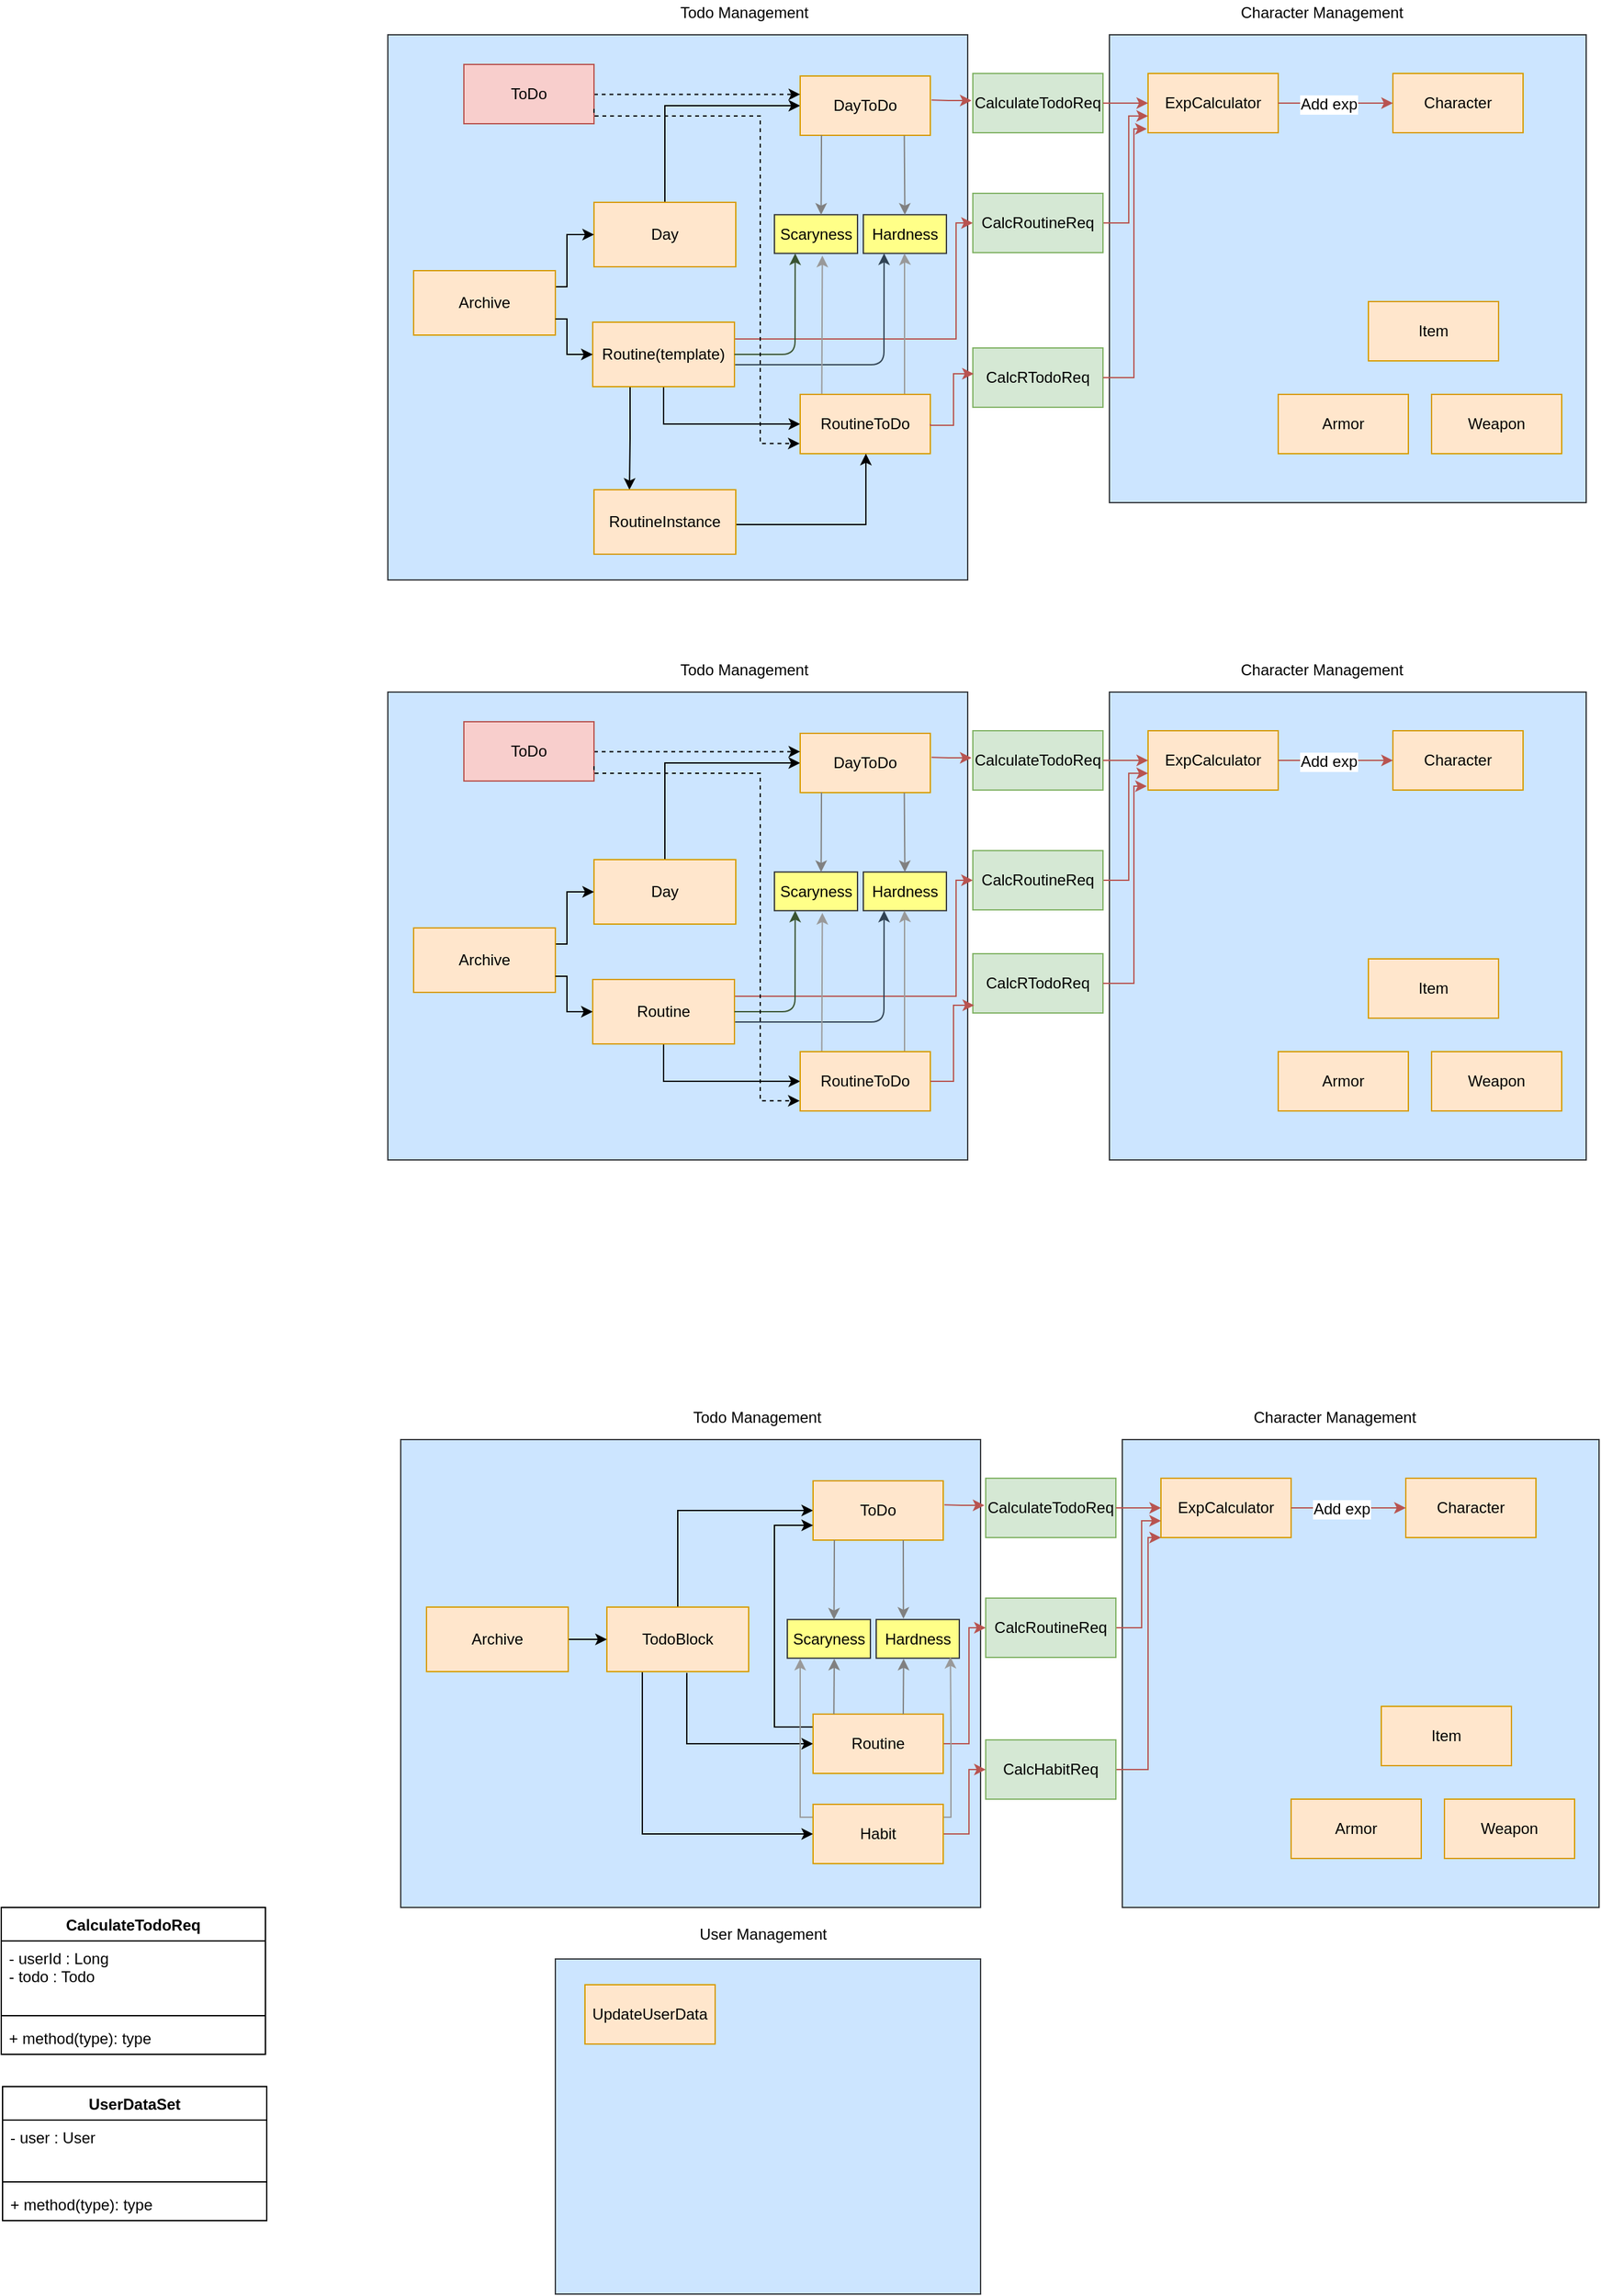 <mxfile version="14.6.3" type="github">
  <diagram id="Rc_XmiZ5ZgW4b_LVRCiT" name="Page-1">
    <mxGraphModel dx="2035" dy="1759" grid="1" gridSize="10" guides="1" tooltips="1" connect="1" arrows="1" fold="1" page="1" pageScale="1" pageWidth="850" pageHeight="1100" math="0" shadow="0">
      <root>
        <mxCell id="0" />
        <mxCell id="1" parent="0" />
        <mxCell id="7lfXtU-1fm0I3fZK3Gpo-2" value="" style="rounded=0;whiteSpace=wrap;html=1;fillColor=#cce5ff;strokeColor=#36393d;" parent="1" vertex="1">
          <mxGeometry x="-90" y="37" width="450" height="363" as="geometry" />
        </mxCell>
        <mxCell id="7lfXtU-1fm0I3fZK3Gpo-3" value="" style="rounded=0;whiteSpace=wrap;html=1;fillColor=#cce5ff;strokeColor=#36393d;" parent="1" vertex="1">
          <mxGeometry x="470" y="37" width="370" height="363" as="geometry" />
        </mxCell>
        <mxCell id="7lfXtU-1fm0I3fZK3Gpo-4" value="" style="rounded=0;whiteSpace=wrap;html=1;fillColor=#cce5ff;strokeColor=#36393d;" parent="1" vertex="1">
          <mxGeometry x="30" y="440" width="330" height="260" as="geometry" />
        </mxCell>
        <mxCell id="7lfXtU-1fm0I3fZK3Gpo-5" value="Todo Management" style="text;html=1;resizable=0;points=[];autosize=1;align=left;verticalAlign=top;spacingTop=-4;" parent="1" vertex="1">
          <mxGeometry x="134.5" y="10" width="110" height="20" as="geometry" />
        </mxCell>
        <mxCell id="7lfXtU-1fm0I3fZK3Gpo-6" value="Character Management" style="text;html=1;resizable=0;points=[];autosize=1;align=left;verticalAlign=top;spacingTop=-4;" parent="1" vertex="1">
          <mxGeometry x="570" y="10" width="140" height="20" as="geometry" />
        </mxCell>
        <mxCell id="7lfXtU-1fm0I3fZK3Gpo-7" value="User Management" style="text;html=1;resizable=0;points=[];autosize=1;align=left;verticalAlign=top;spacingTop=-4;" parent="1" vertex="1">
          <mxGeometry x="140" y="411" width="110" height="20" as="geometry" />
        </mxCell>
        <mxCell id="7lfXtU-1fm0I3fZK3Gpo-11" value="" style="edgeStyle=orthogonalEdgeStyle;rounded=0;orthogonalLoop=1;jettySize=auto;html=1;exitX=0.5;exitY=0;exitDx=0;exitDy=0;" parent="1" source="7lfXtU-1fm0I3fZK3Gpo-8" target="7lfXtU-1fm0I3fZK3Gpo-9" edge="1">
          <mxGeometry relative="1" as="geometry">
            <Array as="points">
              <mxPoint x="125" y="92" />
            </Array>
          </mxGeometry>
        </mxCell>
        <mxCell id="N4uPBZ7gTY6PUJj46KY--16" style="edgeStyle=orthogonalEdgeStyle;rounded=0;orthogonalLoop=1;jettySize=auto;html=1;entryX=0;entryY=0.5;entryDx=0;entryDy=0;exitX=0.564;exitY=1.02;exitDx=0;exitDy=0;exitPerimeter=0;" parent="1" source="7lfXtU-1fm0I3fZK3Gpo-8" target="N4uPBZ7gTY6PUJj46KY--1" edge="1">
          <mxGeometry relative="1" as="geometry" />
        </mxCell>
        <mxCell id="2_dTiZW4ohHssCj06mgb-2" style="edgeStyle=orthogonalEdgeStyle;rounded=0;orthogonalLoop=1;jettySize=auto;html=1;entryX=0;entryY=0.5;entryDx=0;entryDy=0;exitX=0.25;exitY=1;exitDx=0;exitDy=0;" parent="1" source="7lfXtU-1fm0I3fZK3Gpo-8" target="2_dTiZW4ohHssCj06mgb-1" edge="1">
          <mxGeometry relative="1" as="geometry" />
        </mxCell>
        <mxCell id="7lfXtU-1fm0I3fZK3Gpo-8" value="TodoBlock" style="rounded=0;whiteSpace=wrap;html=1;fillColor=#ffe6cc;strokeColor=#d79b00;" parent="1" vertex="1">
          <mxGeometry x="70" y="167" width="110" height="50" as="geometry" />
        </mxCell>
        <mxCell id="7lfXtU-1fm0I3fZK3Gpo-9" value="ToDo" style="rounded=0;whiteSpace=wrap;html=1;fillColor=#ffe6cc;strokeColor=#d79b00;" parent="1" vertex="1">
          <mxGeometry x="230" y="69" width="101" height="46" as="geometry" />
        </mxCell>
        <mxCell id="7lfXtU-1fm0I3fZK3Gpo-12" style="edgeStyle=orthogonalEdgeStyle;rounded=0;orthogonalLoop=1;jettySize=auto;html=1;entryX=0;entryY=0.5;entryDx=0;entryDy=0;exitX=1;exitY=0.5;exitDx=0;exitDy=0;" parent="1" source="7lfXtU-1fm0I3fZK3Gpo-10" target="7lfXtU-1fm0I3fZK3Gpo-8" edge="1">
          <mxGeometry relative="1" as="geometry">
            <Array as="points">
              <mxPoint x="70" y="192" />
              <mxPoint x="70" y="192" />
            </Array>
          </mxGeometry>
        </mxCell>
        <mxCell id="7lfXtU-1fm0I3fZK3Gpo-10" value="Archive" style="rounded=0;whiteSpace=wrap;html=1;fillColor=#ffe6cc;strokeColor=#d79b00;" parent="1" vertex="1">
          <mxGeometry x="-70" y="167" width="110" height="50" as="geometry" />
        </mxCell>
        <mxCell id="7lfXtU-1fm0I3fZK3Gpo-13" value="ExpCalculator" style="rounded=0;whiteSpace=wrap;html=1;fillColor=#ffe6cc;strokeColor=#d79b00;" parent="1" vertex="1">
          <mxGeometry x="500" y="67" width="101" height="46" as="geometry" />
        </mxCell>
        <mxCell id="7lfXtU-1fm0I3fZK3Gpo-15" value="CalculateTodoReq" style="rounded=0;whiteSpace=wrap;html=1;fillColor=#d5e8d4;strokeColor=#82b366;" parent="1" vertex="1">
          <mxGeometry x="364" y="67" width="101" height="46" as="geometry" />
        </mxCell>
        <mxCell id="7lfXtU-1fm0I3fZK3Gpo-16" value="Hardness" style="rounded=0;whiteSpace=wrap;html=1;fillColor=#ffff88;strokeColor=#36393d;" parent="1" vertex="1">
          <mxGeometry x="279" y="176.62" width="64.5" height="30" as="geometry" />
        </mxCell>
        <mxCell id="7lfXtU-1fm0I3fZK3Gpo-17" value="Scaryness" style="rounded=0;whiteSpace=wrap;html=1;fillColor=#ffff88;strokeColor=#36393d;" parent="1" vertex="1">
          <mxGeometry x="210" y="176.62" width="64.5" height="30" as="geometry" />
        </mxCell>
        <mxCell id="7lfXtU-1fm0I3fZK3Gpo-24" value="" style="endArrow=classic;html=1;exitX=1.009;exitY=0.405;exitDx=0;exitDy=0;exitPerimeter=0;fillColor=#f8cecc;strokeColor=#b85450;" parent="1" source="7lfXtU-1fm0I3fZK3Gpo-9" edge="1">
          <mxGeometry width="50" height="50" relative="1" as="geometry">
            <mxPoint x="340" y="177" as="sourcePoint" />
            <mxPoint x="363" y="88" as="targetPoint" />
            <Array as="points">
              <mxPoint x="350" y="88" />
            </Array>
          </mxGeometry>
        </mxCell>
        <mxCell id="7lfXtU-1fm0I3fZK3Gpo-26" value="" style="endArrow=classic;html=1;exitX=1;exitY=0.5;exitDx=0;exitDy=0;entryX=0;entryY=0.5;entryDx=0;entryDy=0;fillColor=#f8cecc;strokeColor=#b85450;" parent="1" source="7lfXtU-1fm0I3fZK3Gpo-15" target="7lfXtU-1fm0I3fZK3Gpo-13" edge="1">
          <mxGeometry width="50" height="50" relative="1" as="geometry">
            <mxPoint x="460" y="127" as="sourcePoint" />
            <mxPoint x="510" y="77" as="targetPoint" />
          </mxGeometry>
        </mxCell>
        <mxCell id="7lfXtU-1fm0I3fZK3Gpo-27" value="UpdateUserData" style="rounded=0;whiteSpace=wrap;html=1;fillColor=#ffe6cc;strokeColor=#d79b00;" parent="1" vertex="1">
          <mxGeometry x="53" y="460" width="101" height="46" as="geometry" />
        </mxCell>
        <mxCell id="g4744lY3ipZy2g39p095-1" value="Character" style="rounded=0;whiteSpace=wrap;html=1;fillColor=#ffe6cc;strokeColor=#d79b00;" parent="1" vertex="1">
          <mxGeometry x="690" y="67" width="101" height="46" as="geometry" />
        </mxCell>
        <mxCell id="g4744lY3ipZy2g39p095-3" value="" style="endArrow=classic;html=1;exitX=1;exitY=0.5;exitDx=0;exitDy=0;fillColor=#f8cecc;strokeColor=#b85450;entryX=0;entryY=0.5;entryDx=0;entryDy=0;" parent="1" source="7lfXtU-1fm0I3fZK3Gpo-13" target="g4744lY3ipZy2g39p095-1" edge="1">
          <mxGeometry width="50" height="50" relative="1" as="geometry">
            <mxPoint x="650" y="127" as="sourcePoint" />
            <mxPoint x="695" y="142" as="targetPoint" />
          </mxGeometry>
        </mxCell>
        <mxCell id="w8I04xJtoM3QzNeEQiqz-1" value="Add exp" style="text;html=1;align=center;verticalAlign=middle;resizable=0;points=[];labelBackgroundColor=#ffffff;" parent="g4744lY3ipZy2g39p095-3" vertex="1" connectable="0">
          <mxGeometry x="-0.348" y="-1" relative="1" as="geometry">
            <mxPoint x="10" as="offset" />
          </mxGeometry>
        </mxCell>
        <mxCell id="N4uPBZ7gTY6PUJj46KY--17" style="edgeStyle=orthogonalEdgeStyle;rounded=0;orthogonalLoop=1;jettySize=auto;html=1;entryX=0;entryY=0.75;entryDx=0;entryDy=0;exitX=0;exitY=0.25;exitDx=0;exitDy=0;" parent="1" source="N4uPBZ7gTY6PUJj46KY--1" target="7lfXtU-1fm0I3fZK3Gpo-9" edge="1">
          <mxGeometry relative="1" as="geometry">
            <Array as="points">
              <mxPoint x="230" y="260" />
              <mxPoint x="200" y="260" />
              <mxPoint x="200" y="104" />
            </Array>
          </mxGeometry>
        </mxCell>
        <mxCell id="N4uPBZ7gTY6PUJj46KY--19" style="edgeStyle=orthogonalEdgeStyle;rounded=0;orthogonalLoop=1;jettySize=auto;html=1;entryX=0;entryY=0.5;entryDx=0;entryDy=0;fillColor=#f8cecc;strokeColor=#b85450;" parent="1" source="N4uPBZ7gTY6PUJj46KY--1" target="N4uPBZ7gTY6PUJj46KY--18" edge="1">
          <mxGeometry relative="1" as="geometry">
            <Array as="points">
              <mxPoint x="351" y="273" />
              <mxPoint x="351" y="183" />
            </Array>
          </mxGeometry>
        </mxCell>
        <mxCell id="N4uPBZ7gTY6PUJj46KY--1" value="Routine" style="rounded=0;whiteSpace=wrap;html=1;fillColor=#ffe6cc;strokeColor=#d79b00;" parent="1" vertex="1">
          <mxGeometry x="230" y="250" width="101" height="46" as="geometry" />
        </mxCell>
        <mxCell id="N4uPBZ7gTY6PUJj46KY--6" value="" style="endArrow=classic;html=1;exitX=0.16;exitY=0;exitDx=0;exitDy=0;exitPerimeter=0;entryX=0.565;entryY=1.013;entryDx=0;entryDy=0;entryPerimeter=0;strokeColor=#808080;" parent="1" source="N4uPBZ7gTY6PUJj46KY--1" target="7lfXtU-1fm0I3fZK3Gpo-17" edge="1">
          <mxGeometry width="50" height="50" relative="1" as="geometry">
            <mxPoint x="260" y="300" as="sourcePoint" />
            <mxPoint x="310" y="250" as="targetPoint" />
          </mxGeometry>
        </mxCell>
        <mxCell id="N4uPBZ7gTY6PUJj46KY--11" value="" style="endArrow=classic;html=1;entryX=0.565;entryY=1.013;entryDx=0;entryDy=0;entryPerimeter=0;strokeColor=#808080;" parent="1" edge="1">
          <mxGeometry width="50" height="50" relative="1" as="geometry">
            <mxPoint x="300" y="250" as="sourcePoint" />
            <mxPoint x="300.282" y="207.01" as="targetPoint" />
          </mxGeometry>
        </mxCell>
        <mxCell id="N4uPBZ7gTY6PUJj46KY--12" value="" style="endArrow=classic;html=1;exitX=0.75;exitY=1;exitDx=0;exitDy=0;entryX=0.417;entryY=-0.02;entryDx=0;entryDy=0;entryPerimeter=0;strokeColor=#808080;" parent="1" edge="1">
          <mxGeometry width="50" height="50" relative="1" as="geometry">
            <mxPoint x="300" y="115" as="sourcePoint" />
            <mxPoint x="300.147" y="176.02" as="targetPoint" />
          </mxGeometry>
        </mxCell>
        <mxCell id="N4uPBZ7gTY6PUJj46KY--13" value="" style="endArrow=classic;html=1;exitX=0.124;exitY=0.998;exitDx=0;exitDy=0;exitPerimeter=0;entryX=0.5;entryY=0;entryDx=0;entryDy=0;strokeColor=#808080;" parent="1" edge="1">
          <mxGeometry width="50" height="50" relative="1" as="geometry">
            <mxPoint x="246.524" y="114.908" as="sourcePoint" />
            <mxPoint x="246.25" y="176.62" as="targetPoint" />
          </mxGeometry>
        </mxCell>
        <mxCell id="N4uPBZ7gTY6PUJj46KY--20" style="edgeStyle=orthogonalEdgeStyle;rounded=0;orthogonalLoop=1;jettySize=auto;html=1;fillColor=#f8cecc;strokeColor=#b85450;exitX=1;exitY=0.5;exitDx=0;exitDy=0;" parent="1" source="N4uPBZ7gTY6PUJj46KY--18" target="7lfXtU-1fm0I3fZK3Gpo-13" edge="1">
          <mxGeometry relative="1" as="geometry">
            <Array as="points">
              <mxPoint x="485" y="183" />
              <mxPoint x="485" y="100" />
            </Array>
          </mxGeometry>
        </mxCell>
        <mxCell id="N4uPBZ7gTY6PUJj46KY--18" value="CalcRoutineReq" style="rounded=0;whiteSpace=wrap;html=1;fillColor=#d5e8d4;strokeColor=#82b366;" parent="1" vertex="1">
          <mxGeometry x="364" y="160" width="101" height="46" as="geometry" />
        </mxCell>
        <mxCell id="45NlDj1UToxuAQEzQDJD-2" value="CalculateTodoReq" style="swimlane;fontStyle=1;align=center;verticalAlign=top;childLayout=stackLayout;horizontal=1;startSize=26;horizontalStack=0;resizeParent=1;resizeParentMax=0;resizeLast=0;collapsible=1;marginBottom=0;" parent="1" vertex="1">
          <mxGeometry x="-400" y="400" width="205" height="114" as="geometry" />
        </mxCell>
        <mxCell id="45NlDj1UToxuAQEzQDJD-3" value="- userId : Long&#xa;- todo : Todo" style="text;strokeColor=none;fillColor=none;align=left;verticalAlign=top;spacingLeft=4;spacingRight=4;overflow=hidden;rotatable=0;points=[[0,0.5],[1,0.5]];portConstraint=eastwest;" parent="45NlDj1UToxuAQEzQDJD-2" vertex="1">
          <mxGeometry y="26" width="205" height="54" as="geometry" />
        </mxCell>
        <mxCell id="45NlDj1UToxuAQEzQDJD-4" value="" style="line;strokeWidth=1;fillColor=none;align=left;verticalAlign=middle;spacingTop=-1;spacingLeft=3;spacingRight=3;rotatable=0;labelPosition=right;points=[];portConstraint=eastwest;" parent="45NlDj1UToxuAQEzQDJD-2" vertex="1">
          <mxGeometry y="80" width="205" height="8" as="geometry" />
        </mxCell>
        <mxCell id="45NlDj1UToxuAQEzQDJD-5" value="+ method(type): type" style="text;strokeColor=none;fillColor=none;align=left;verticalAlign=top;spacingLeft=4;spacingRight=4;overflow=hidden;rotatable=0;points=[[0,0.5],[1,0.5]];portConstraint=eastwest;" parent="45NlDj1UToxuAQEzQDJD-2" vertex="1">
          <mxGeometry y="88" width="205" height="26" as="geometry" />
        </mxCell>
        <mxCell id="45NlDj1UToxuAQEzQDJD-6" value="UserDataSet" style="swimlane;fontStyle=1;align=center;verticalAlign=top;childLayout=stackLayout;horizontal=1;startSize=26;horizontalStack=0;resizeParent=1;resizeParentMax=0;resizeLast=0;collapsible=1;marginBottom=0;" parent="1" vertex="1">
          <mxGeometry x="-399" y="539" width="205" height="104" as="geometry" />
        </mxCell>
        <mxCell id="45NlDj1UToxuAQEzQDJD-7" value="- user : User" style="text;strokeColor=none;fillColor=none;align=left;verticalAlign=top;spacingLeft=4;spacingRight=4;overflow=hidden;rotatable=0;points=[[0,0.5],[1,0.5]];portConstraint=eastwest;" parent="45NlDj1UToxuAQEzQDJD-6" vertex="1">
          <mxGeometry y="26" width="205" height="44" as="geometry" />
        </mxCell>
        <mxCell id="45NlDj1UToxuAQEzQDJD-8" value="" style="line;strokeWidth=1;fillColor=none;align=left;verticalAlign=middle;spacingTop=-1;spacingLeft=3;spacingRight=3;rotatable=0;labelPosition=right;points=[];portConstraint=eastwest;" parent="45NlDj1UToxuAQEzQDJD-6" vertex="1">
          <mxGeometry y="70" width="205" height="8" as="geometry" />
        </mxCell>
        <mxCell id="45NlDj1UToxuAQEzQDJD-9" value="+ method(type): type" style="text;strokeColor=none;fillColor=none;align=left;verticalAlign=top;spacingLeft=4;spacingRight=4;overflow=hidden;rotatable=0;points=[[0,0.5],[1,0.5]];portConstraint=eastwest;" parent="45NlDj1UToxuAQEzQDJD-6" vertex="1">
          <mxGeometry y="78" width="205" height="26" as="geometry" />
        </mxCell>
        <mxCell id="6ndQqo2HTZ9MqW6PIY4d-1" value="Item" style="rounded=0;whiteSpace=wrap;html=1;fillColor=#ffe6cc;strokeColor=#d79b00;" parent="1" vertex="1">
          <mxGeometry x="671" y="244" width="101" height="46" as="geometry" />
        </mxCell>
        <mxCell id="6ndQqo2HTZ9MqW6PIY4d-2" value="Armor" style="rounded=0;whiteSpace=wrap;html=1;fillColor=#ffe6cc;strokeColor=#d79b00;" parent="1" vertex="1">
          <mxGeometry x="601" y="316" width="101" height="46" as="geometry" />
        </mxCell>
        <mxCell id="6ndQqo2HTZ9MqW6PIY4d-3" value="Weapon" style="rounded=0;whiteSpace=wrap;html=1;fillColor=#ffe6cc;strokeColor=#d79b00;" parent="1" vertex="1">
          <mxGeometry x="720" y="316" width="101" height="46" as="geometry" />
        </mxCell>
        <mxCell id="2_dTiZW4ohHssCj06mgb-3" style="edgeStyle=orthogonalEdgeStyle;rounded=0;orthogonalLoop=1;jettySize=auto;html=1;strokeColor=#999999;" parent="1" source="2_dTiZW4ohHssCj06mgb-1" edge="1">
          <mxGeometry relative="1" as="geometry">
            <mxPoint x="220" y="207" as="targetPoint" />
            <Array as="points">
              <mxPoint x="220" y="330" />
              <mxPoint x="220" y="207" />
            </Array>
          </mxGeometry>
        </mxCell>
        <mxCell id="2_dTiZW4ohHssCj06mgb-4" style="edgeStyle=orthogonalEdgeStyle;rounded=0;orthogonalLoop=1;jettySize=auto;html=1;entryX=0.893;entryY=0.966;entryDx=0;entryDy=0;entryPerimeter=0;strokeColor=#999999;" parent="1" source="2_dTiZW4ohHssCj06mgb-1" target="7lfXtU-1fm0I3fZK3Gpo-16" edge="1">
          <mxGeometry relative="1" as="geometry">
            <Array as="points">
              <mxPoint x="337" y="330" />
              <mxPoint x="337" y="263" />
              <mxPoint x="337" y="263" />
            </Array>
          </mxGeometry>
        </mxCell>
        <mxCell id="2_dTiZW4ohHssCj06mgb-6" style="edgeStyle=orthogonalEdgeStyle;rounded=0;orthogonalLoop=1;jettySize=auto;html=1;entryX=0;entryY=0.5;entryDx=0;entryDy=0;strokeColor=#B85450;" parent="1" source="2_dTiZW4ohHssCj06mgb-1" target="2_dTiZW4ohHssCj06mgb-5" edge="1">
          <mxGeometry relative="1" as="geometry">
            <Array as="points">
              <mxPoint x="351" y="343" />
              <mxPoint x="351" y="293" />
            </Array>
          </mxGeometry>
        </mxCell>
        <mxCell id="2_dTiZW4ohHssCj06mgb-1" value="Habit" style="rounded=0;whiteSpace=wrap;html=1;fillColor=#ffe6cc;strokeColor=#d79b00;" parent="1" vertex="1">
          <mxGeometry x="230" y="320" width="101" height="46" as="geometry" />
        </mxCell>
        <mxCell id="2_dTiZW4ohHssCj06mgb-7" style="edgeStyle=orthogonalEdgeStyle;rounded=0;orthogonalLoop=1;jettySize=auto;html=1;entryX=0;entryY=1;entryDx=0;entryDy=0;strokeColor=#B85450;" parent="1" source="2_dTiZW4ohHssCj06mgb-5" target="7lfXtU-1fm0I3fZK3Gpo-13" edge="1">
          <mxGeometry relative="1" as="geometry">
            <Array as="points">
              <mxPoint x="490" y="293" />
              <mxPoint x="490" y="113" />
            </Array>
          </mxGeometry>
        </mxCell>
        <mxCell id="2_dTiZW4ohHssCj06mgb-5" value="CalcHabitReq" style="rounded=0;whiteSpace=wrap;html=1;fillColor=#d5e8d4;strokeColor=#82b366;" parent="1" vertex="1">
          <mxGeometry x="364" y="270" width="101" height="46" as="geometry" />
        </mxCell>
        <mxCell id="V4AzcWpG0CpBHJhIq_ro-1" value="" style="rounded=0;whiteSpace=wrap;html=1;fillColor=#cce5ff;strokeColor=#36393d;" parent="1" vertex="1">
          <mxGeometry x="-100" y="-543" width="450" height="363" as="geometry" />
        </mxCell>
        <mxCell id="V4AzcWpG0CpBHJhIq_ro-2" value="" style="rounded=0;whiteSpace=wrap;html=1;fillColor=#cce5ff;strokeColor=#36393d;" parent="1" vertex="1">
          <mxGeometry x="460" y="-543" width="370" height="363" as="geometry" />
        </mxCell>
        <mxCell id="V4AzcWpG0CpBHJhIq_ro-3" value="Todo Management" style="text;html=1;resizable=0;points=[];autosize=1;align=left;verticalAlign=top;spacingTop=-4;" parent="1" vertex="1">
          <mxGeometry x="124.5" y="-570" width="110" height="20" as="geometry" />
        </mxCell>
        <mxCell id="V4AzcWpG0CpBHJhIq_ro-4" value="Character Management" style="text;html=1;resizable=0;points=[];autosize=1;align=left;verticalAlign=top;spacingTop=-4;" parent="1" vertex="1">
          <mxGeometry x="560" y="-570" width="140" height="20" as="geometry" />
        </mxCell>
        <mxCell id="V4AzcWpG0CpBHJhIq_ro-5" value="" style="edgeStyle=orthogonalEdgeStyle;rounded=0;orthogonalLoop=1;jettySize=auto;html=1;exitX=0.5;exitY=0;exitDx=0;exitDy=0;" parent="1" source="V4AzcWpG0CpBHJhIq_ro-8" target="V4AzcWpG0CpBHJhIq_ro-9" edge="1">
          <mxGeometry relative="1" as="geometry">
            <Array as="points">
              <mxPoint x="115" y="-488" />
            </Array>
          </mxGeometry>
        </mxCell>
        <mxCell id="V4AzcWpG0CpBHJhIq_ro-6" style="edgeStyle=orthogonalEdgeStyle;rounded=0;orthogonalLoop=1;jettySize=auto;html=1;entryX=0;entryY=0.5;entryDx=0;entryDy=0;exitX=0.5;exitY=1;exitDx=0;exitDy=0;" parent="1" source="V4AzcWpG0CpBHJhIq_ro-23" target="V4AzcWpG0CpBHJhIq_ro-39" edge="1">
          <mxGeometry relative="1" as="geometry" />
        </mxCell>
        <mxCell id="V4AzcWpG0CpBHJhIq_ro-8" value="Day" style="rounded=0;whiteSpace=wrap;html=1;fillColor=#ffe6cc;strokeColor=#d79b00;" parent="1" vertex="1">
          <mxGeometry x="60" y="-413" width="110" height="50" as="geometry" />
        </mxCell>
        <mxCell id="V4AzcWpG0CpBHJhIq_ro-9" value="DayToDo" style="rounded=0;whiteSpace=wrap;html=1;fillColor=#ffe6cc;strokeColor=#d79b00;" parent="1" vertex="1">
          <mxGeometry x="220" y="-511" width="101" height="46" as="geometry" />
        </mxCell>
        <mxCell id="V4AzcWpG0CpBHJhIq_ro-10" style="edgeStyle=orthogonalEdgeStyle;rounded=0;orthogonalLoop=1;jettySize=auto;html=1;entryX=0;entryY=0.5;entryDx=0;entryDy=0;exitX=1;exitY=0.25;exitDx=0;exitDy=0;" parent="1" source="V4AzcWpG0CpBHJhIq_ro-11" target="V4AzcWpG0CpBHJhIq_ro-8" edge="1">
          <mxGeometry relative="1" as="geometry">
            <Array as="points">
              <mxPoint x="39" y="-347" />
              <mxPoint x="39" y="-388" />
            </Array>
          </mxGeometry>
        </mxCell>
        <mxCell id="V4AzcWpG0CpBHJhIq_ro-11" value="Archive" style="rounded=0;whiteSpace=wrap;html=1;fillColor=#ffe6cc;strokeColor=#d79b00;" parent="1" vertex="1">
          <mxGeometry x="-80" y="-360" width="110" height="50" as="geometry" />
        </mxCell>
        <mxCell id="V4AzcWpG0CpBHJhIq_ro-12" value="ExpCalculator" style="rounded=0;whiteSpace=wrap;html=1;fillColor=#ffe6cc;strokeColor=#d79b00;" parent="1" vertex="1">
          <mxGeometry x="490" y="-513" width="101" height="46" as="geometry" />
        </mxCell>
        <mxCell id="V4AzcWpG0CpBHJhIq_ro-13" value="CalculateTodoReq" style="rounded=0;whiteSpace=wrap;html=1;fillColor=#d5e8d4;strokeColor=#82b366;" parent="1" vertex="1">
          <mxGeometry x="354" y="-513" width="101" height="46" as="geometry" />
        </mxCell>
        <mxCell id="V4AzcWpG0CpBHJhIq_ro-14" value="Hardness" style="rounded=0;whiteSpace=wrap;html=1;fillColor=#ffff88;strokeColor=#36393d;" parent="1" vertex="1">
          <mxGeometry x="269" y="-403.38" width="64.5" height="30" as="geometry" />
        </mxCell>
        <mxCell id="V4AzcWpG0CpBHJhIq_ro-15" value="Scaryness" style="rounded=0;whiteSpace=wrap;html=1;fillColor=#ffff88;strokeColor=#36393d;" parent="1" vertex="1">
          <mxGeometry x="200" y="-403.38" width="64.5" height="30" as="geometry" />
        </mxCell>
        <mxCell id="V4AzcWpG0CpBHJhIq_ro-16" value="" style="endArrow=classic;html=1;exitX=1.009;exitY=0.405;exitDx=0;exitDy=0;exitPerimeter=0;fillColor=#f8cecc;strokeColor=#b85450;" parent="1" source="V4AzcWpG0CpBHJhIq_ro-9" edge="1">
          <mxGeometry width="50" height="50" relative="1" as="geometry">
            <mxPoint x="330" y="-403" as="sourcePoint" />
            <mxPoint x="353" y="-492.0" as="targetPoint" />
            <Array as="points">
              <mxPoint x="340" y="-492" />
            </Array>
          </mxGeometry>
        </mxCell>
        <mxCell id="V4AzcWpG0CpBHJhIq_ro-17" value="" style="endArrow=classic;html=1;exitX=1;exitY=0.5;exitDx=0;exitDy=0;entryX=0;entryY=0.5;entryDx=0;entryDy=0;fillColor=#f8cecc;strokeColor=#b85450;" parent="1" source="V4AzcWpG0CpBHJhIq_ro-13" target="V4AzcWpG0CpBHJhIq_ro-12" edge="1">
          <mxGeometry width="50" height="50" relative="1" as="geometry">
            <mxPoint x="450" y="-453" as="sourcePoint" />
            <mxPoint x="500" y="-503" as="targetPoint" />
          </mxGeometry>
        </mxCell>
        <mxCell id="V4AzcWpG0CpBHJhIq_ro-18" value="Character" style="rounded=0;whiteSpace=wrap;html=1;fillColor=#ffe6cc;strokeColor=#d79b00;" parent="1" vertex="1">
          <mxGeometry x="680" y="-513" width="101" height="46" as="geometry" />
        </mxCell>
        <mxCell id="V4AzcWpG0CpBHJhIq_ro-19" value="" style="endArrow=classic;html=1;exitX=1;exitY=0.5;exitDx=0;exitDy=0;fillColor=#f8cecc;strokeColor=#b85450;entryX=0;entryY=0.5;entryDx=0;entryDy=0;" parent="1" source="V4AzcWpG0CpBHJhIq_ro-12" target="V4AzcWpG0CpBHJhIq_ro-18" edge="1">
          <mxGeometry width="50" height="50" relative="1" as="geometry">
            <mxPoint x="640" y="-453" as="sourcePoint" />
            <mxPoint x="685" y="-438" as="targetPoint" />
          </mxGeometry>
        </mxCell>
        <mxCell id="V4AzcWpG0CpBHJhIq_ro-20" value="Add exp" style="text;html=1;align=center;verticalAlign=middle;resizable=0;points=[];labelBackgroundColor=#ffffff;" parent="V4AzcWpG0CpBHJhIq_ro-19" vertex="1" connectable="0">
          <mxGeometry x="-0.348" y="-1" relative="1" as="geometry">
            <mxPoint x="10" as="offset" />
          </mxGeometry>
        </mxCell>
        <mxCell id="V4AzcWpG0CpBHJhIq_ro-22" style="edgeStyle=orthogonalEdgeStyle;rounded=0;orthogonalLoop=1;jettySize=auto;html=1;entryX=0;entryY=0.5;entryDx=0;entryDy=0;fillColor=#f8cecc;strokeColor=#b85450;" parent="1" source="V4AzcWpG0CpBHJhIq_ro-23" target="V4AzcWpG0CpBHJhIq_ro-29" edge="1">
          <mxGeometry relative="1" as="geometry">
            <Array as="points">
              <mxPoint x="341" y="-307" />
              <mxPoint x="341" y="-397" />
            </Array>
          </mxGeometry>
        </mxCell>
        <mxCell id="V4AzcWpG0CpBHJhIq_ro-23" value="Routine" style="rounded=0;whiteSpace=wrap;html=1;fillColor=#ffe6cc;strokeColor=#d79b00;" parent="1" vertex="1">
          <mxGeometry x="59" y="-320" width="110" height="50" as="geometry" />
        </mxCell>
        <mxCell id="V4AzcWpG0CpBHJhIq_ro-24" value="" style="endArrow=classic;html=1;exitX=1;exitY=0.5;exitDx=0;exitDy=0;entryX=0.25;entryY=1;entryDx=0;entryDy=0;strokeColor=#3A5431;fillColor=#6d8764;" parent="1" source="V4AzcWpG0CpBHJhIq_ro-23" target="V4AzcWpG0CpBHJhIq_ro-15" edge="1">
          <mxGeometry width="50" height="50" relative="1" as="geometry">
            <mxPoint x="250" y="-280" as="sourcePoint" />
            <mxPoint x="300" y="-330" as="targetPoint" />
            <Array as="points">
              <mxPoint x="216" y="-295" />
            </Array>
          </mxGeometry>
        </mxCell>
        <mxCell id="V4AzcWpG0CpBHJhIq_ro-25" value="" style="endArrow=classic;html=1;entryX=0.25;entryY=1;entryDx=0;entryDy=0;strokeColor=#314354;exitX=1.005;exitY=0.66;exitDx=0;exitDy=0;exitPerimeter=0;fillColor=#647687;" parent="1" source="V4AzcWpG0CpBHJhIq_ro-23" target="V4AzcWpG0CpBHJhIq_ro-14" edge="1">
          <mxGeometry width="50" height="50" relative="1" as="geometry">
            <mxPoint x="290" y="-330" as="sourcePoint" />
            <mxPoint x="290.282" y="-372.99" as="targetPoint" />
            <Array as="points">
              <mxPoint x="285" y="-287" />
            </Array>
          </mxGeometry>
        </mxCell>
        <mxCell id="V4AzcWpG0CpBHJhIq_ro-26" value="" style="endArrow=classic;html=1;exitX=0.8;exitY=1.004;exitDx=0;exitDy=0;entryX=0.5;entryY=0;entryDx=0;entryDy=0;strokeColor=#808080;exitPerimeter=0;" parent="1" source="V4AzcWpG0CpBHJhIq_ro-9" target="V4AzcWpG0CpBHJhIq_ro-14" edge="1">
          <mxGeometry width="50" height="50" relative="1" as="geometry">
            <mxPoint x="290" y="-465" as="sourcePoint" />
            <mxPoint x="290.146" y="-403.98" as="targetPoint" />
          </mxGeometry>
        </mxCell>
        <mxCell id="V4AzcWpG0CpBHJhIq_ro-27" value="" style="endArrow=classic;html=1;exitX=0.124;exitY=0.998;exitDx=0;exitDy=0;exitPerimeter=0;entryX=0.5;entryY=0;entryDx=0;entryDy=0;strokeColor=#808080;" parent="1" edge="1">
          <mxGeometry width="50" height="50" relative="1" as="geometry">
            <mxPoint x="236.524" y="-465.092" as="sourcePoint" />
            <mxPoint x="236.25" y="-403.38" as="targetPoint" />
          </mxGeometry>
        </mxCell>
        <mxCell id="V4AzcWpG0CpBHJhIq_ro-28" style="edgeStyle=orthogonalEdgeStyle;rounded=0;orthogonalLoop=1;jettySize=auto;html=1;fillColor=#f8cecc;strokeColor=#b85450;exitX=1;exitY=0.5;exitDx=0;exitDy=0;" parent="1" source="V4AzcWpG0CpBHJhIq_ro-29" target="V4AzcWpG0CpBHJhIq_ro-12" edge="1">
          <mxGeometry relative="1" as="geometry">
            <Array as="points">
              <mxPoint x="475" y="-397" />
              <mxPoint x="475" y="-480" />
            </Array>
          </mxGeometry>
        </mxCell>
        <mxCell id="V4AzcWpG0CpBHJhIq_ro-29" value="CalcRoutineReq" style="rounded=0;whiteSpace=wrap;html=1;fillColor=#d5e8d4;strokeColor=#82b366;" parent="1" vertex="1">
          <mxGeometry x="354" y="-420" width="101" height="46" as="geometry" />
        </mxCell>
        <mxCell id="V4AzcWpG0CpBHJhIq_ro-30" value="Item" style="rounded=0;whiteSpace=wrap;html=1;fillColor=#ffe6cc;strokeColor=#d79b00;" parent="1" vertex="1">
          <mxGeometry x="661" y="-336" width="101" height="46" as="geometry" />
        </mxCell>
        <mxCell id="V4AzcWpG0CpBHJhIq_ro-31" value="Armor" style="rounded=0;whiteSpace=wrap;html=1;fillColor=#ffe6cc;strokeColor=#d79b00;" parent="1" vertex="1">
          <mxGeometry x="591" y="-264" width="101" height="46" as="geometry" />
        </mxCell>
        <mxCell id="V4AzcWpG0CpBHJhIq_ro-32" value="Weapon" style="rounded=0;whiteSpace=wrap;html=1;fillColor=#ffe6cc;strokeColor=#d79b00;" parent="1" vertex="1">
          <mxGeometry x="710" y="-264" width="101" height="46" as="geometry" />
        </mxCell>
        <mxCell id="V4AzcWpG0CpBHJhIq_ro-33" style="edgeStyle=orthogonalEdgeStyle;rounded=0;orthogonalLoop=1;jettySize=auto;html=1;strokeColor=#999999;entryX=0.577;entryY=1.059;entryDx=0;entryDy=0;entryPerimeter=0;exitX=0.166;exitY=0.026;exitDx=0;exitDy=0;exitPerimeter=0;" parent="1" source="V4AzcWpG0CpBHJhIq_ro-39" target="V4AzcWpG0CpBHJhIq_ro-15" edge="1">
          <mxGeometry relative="1" as="geometry">
            <mxPoint x="210" y="-373" as="targetPoint" />
            <Array as="points">
              <mxPoint x="237" y="-263" />
            </Array>
            <mxPoint x="220" y="-250" as="sourcePoint" />
          </mxGeometry>
        </mxCell>
        <mxCell id="V4AzcWpG0CpBHJhIq_ro-34" style="edgeStyle=orthogonalEdgeStyle;rounded=0;orthogonalLoop=1;jettySize=auto;html=1;strokeColor=#999999;entryX=0.495;entryY=1;entryDx=0;entryDy=0;entryPerimeter=0;" parent="1" target="V4AzcWpG0CpBHJhIq_ro-14" edge="1">
          <mxGeometry relative="1" as="geometry">
            <Array as="points">
              <mxPoint x="301" y="-250" />
              <mxPoint x="301" y="-372" />
              <mxPoint x="301" y="-372" />
            </Array>
            <mxPoint x="321.0" y="-250" as="sourcePoint" />
            <mxPoint x="301" y="-372" as="targetPoint" />
          </mxGeometry>
        </mxCell>
        <mxCell id="V4AzcWpG0CpBHJhIq_ro-39" value="RoutineToDo" style="rounded=0;whiteSpace=wrap;html=1;fillColor=#ffe6cc;strokeColor=#d79b00;" parent="1" vertex="1">
          <mxGeometry x="220" y="-264" width="101" height="46" as="geometry" />
        </mxCell>
        <mxCell id="V4AzcWpG0CpBHJhIq_ro-40" value="CalcRTodoReq" style="rounded=0;whiteSpace=wrap;html=1;fillColor=#d5e8d4;strokeColor=#82b366;" parent="1" vertex="1">
          <mxGeometry x="354" y="-340" width="101" height="46" as="geometry" />
        </mxCell>
        <mxCell id="V4AzcWpG0CpBHJhIq_ro-41" style="edgeStyle=orthogonalEdgeStyle;rounded=0;orthogonalLoop=1;jettySize=auto;html=1;entryX=0;entryY=0.5;entryDx=0;entryDy=0;exitX=1;exitY=0.75;exitDx=0;exitDy=0;" parent="1" source="V4AzcWpG0CpBHJhIq_ro-11" target="V4AzcWpG0CpBHJhIq_ro-23" edge="1">
          <mxGeometry relative="1" as="geometry">
            <Array as="points">
              <mxPoint x="39" y="-323" />
              <mxPoint x="39" y="-295" />
            </Array>
            <mxPoint x="40.0" y="-378" as="sourcePoint" />
            <mxPoint x="70" y="-378" as="targetPoint" />
          </mxGeometry>
        </mxCell>
        <mxCell id="V4AzcWpG0CpBHJhIq_ro-42" style="edgeStyle=orthogonalEdgeStyle;rounded=0;orthogonalLoop=1;jettySize=auto;html=1;fillColor=#f8cecc;strokeColor=#b85450;exitX=1;exitY=0.5;exitDx=0;exitDy=0;" parent="1" source="V4AzcWpG0CpBHJhIq_ro-39" edge="1">
          <mxGeometry relative="1" as="geometry">
            <Array as="points">
              <mxPoint x="339" y="-241" />
              <mxPoint x="339" y="-300" />
              <mxPoint x="355" y="-300" />
            </Array>
            <mxPoint x="179" y="-297" as="sourcePoint" />
            <mxPoint x="355" y="-300" as="targetPoint" />
          </mxGeometry>
        </mxCell>
        <mxCell id="V4AzcWpG0CpBHJhIq_ro-43" style="edgeStyle=orthogonalEdgeStyle;rounded=0;orthogonalLoop=1;jettySize=auto;html=1;fillColor=#f8cecc;strokeColor=#b85450;exitX=1;exitY=0.5;exitDx=0;exitDy=0;" parent="1" source="V4AzcWpG0CpBHJhIq_ro-40" edge="1">
          <mxGeometry relative="1" as="geometry">
            <Array as="points">
              <mxPoint x="479" y="-317" />
              <mxPoint x="479" y="-470" />
            </Array>
            <mxPoint x="465.0" y="-387.0" as="sourcePoint" />
            <mxPoint x="489" y="-470" as="targetPoint" />
          </mxGeometry>
        </mxCell>
        <mxCell id="naYEjPe3xt3B2vqAeSl7-2" style="edgeStyle=orthogonalEdgeStyle;rounded=0;orthogonalLoop=1;jettySize=auto;html=1;entryX=0;entryY=0.309;entryDx=0;entryDy=0;entryPerimeter=0;dashed=1;" parent="1" source="naYEjPe3xt3B2vqAeSl7-1" target="V4AzcWpG0CpBHJhIq_ro-9" edge="1">
          <mxGeometry relative="1" as="geometry">
            <Array as="points">
              <mxPoint x="220" y="-497" />
            </Array>
          </mxGeometry>
        </mxCell>
        <mxCell id="naYEjPe3xt3B2vqAeSl7-1" value="ToDo" style="rounded=0;whiteSpace=wrap;html=1;fillColor=#f8cecc;strokeColor=#b85450;" parent="1" vertex="1">
          <mxGeometry x="-41" y="-520" width="101" height="46" as="geometry" />
        </mxCell>
        <mxCell id="naYEjPe3xt3B2vqAeSl7-3" style="edgeStyle=orthogonalEdgeStyle;rounded=0;orthogonalLoop=1;jettySize=auto;html=1;entryX=-0.004;entryY=0.829;entryDx=0;entryDy=0;entryPerimeter=0;dashed=1;exitX=1;exitY=0.75;exitDx=0;exitDy=0;" parent="1" source="naYEjPe3xt3B2vqAeSl7-1" target="V4AzcWpG0CpBHJhIq_ro-39" edge="1">
          <mxGeometry relative="1" as="geometry">
            <mxPoint x="70.0" y="-486.828" as="sourcePoint" />
            <mxPoint x="230.0" y="-486.786" as="targetPoint" />
            <Array as="points">
              <mxPoint x="60" y="-480" />
              <mxPoint x="189" y="-480" />
              <mxPoint x="189" y="-226" />
            </Array>
          </mxGeometry>
        </mxCell>
        <mxCell id="4SJz4XSTIYG1N4YOOhvC-1" value="" style="rounded=0;whiteSpace=wrap;html=1;fillColor=#cce5ff;strokeColor=#36393d;" vertex="1" parent="1">
          <mxGeometry x="-100" y="-1053" width="450" height="423" as="geometry" />
        </mxCell>
        <mxCell id="4SJz4XSTIYG1N4YOOhvC-2" value="" style="rounded=0;whiteSpace=wrap;html=1;fillColor=#cce5ff;strokeColor=#36393d;" vertex="1" parent="1">
          <mxGeometry x="460" y="-1053" width="370" height="363" as="geometry" />
        </mxCell>
        <mxCell id="4SJz4XSTIYG1N4YOOhvC-3" value="Todo Management" style="text;html=1;resizable=0;points=[];autosize=1;align=left;verticalAlign=top;spacingTop=-4;" vertex="1" parent="1">
          <mxGeometry x="124.5" y="-1080" width="110" height="20" as="geometry" />
        </mxCell>
        <mxCell id="4SJz4XSTIYG1N4YOOhvC-4" value="Character Management" style="text;html=1;resizable=0;points=[];autosize=1;align=left;verticalAlign=top;spacingTop=-4;" vertex="1" parent="1">
          <mxGeometry x="560" y="-1080" width="140" height="20" as="geometry" />
        </mxCell>
        <mxCell id="4SJz4XSTIYG1N4YOOhvC-5" value="" style="edgeStyle=orthogonalEdgeStyle;rounded=0;orthogonalLoop=1;jettySize=auto;html=1;exitX=0.5;exitY=0;exitDx=0;exitDy=0;" edge="1" source="4SJz4XSTIYG1N4YOOhvC-7" target="4SJz4XSTIYG1N4YOOhvC-8" parent="1">
          <mxGeometry relative="1" as="geometry">
            <Array as="points">
              <mxPoint x="115" y="-998" />
            </Array>
          </mxGeometry>
        </mxCell>
        <mxCell id="4SJz4XSTIYG1N4YOOhvC-6" style="edgeStyle=orthogonalEdgeStyle;rounded=0;orthogonalLoop=1;jettySize=auto;html=1;entryX=0;entryY=0.5;entryDx=0;entryDy=0;exitX=0.5;exitY=1;exitDx=0;exitDy=0;" edge="1" source="4SJz4XSTIYG1N4YOOhvC-21" target="4SJz4XSTIYG1N4YOOhvC-33" parent="1">
          <mxGeometry relative="1" as="geometry">
            <Array as="points">
              <mxPoint x="114" y="-751" />
            </Array>
          </mxGeometry>
        </mxCell>
        <mxCell id="4SJz4XSTIYG1N4YOOhvC-7" value="Day" style="rounded=0;whiteSpace=wrap;html=1;fillColor=#ffe6cc;strokeColor=#d79b00;" vertex="1" parent="1">
          <mxGeometry x="60" y="-923" width="110" height="50" as="geometry" />
        </mxCell>
        <mxCell id="4SJz4XSTIYG1N4YOOhvC-8" value="DayToDo" style="rounded=0;whiteSpace=wrap;html=1;fillColor=#ffe6cc;strokeColor=#d79b00;" vertex="1" parent="1">
          <mxGeometry x="220" y="-1021" width="101" height="46" as="geometry" />
        </mxCell>
        <mxCell id="4SJz4XSTIYG1N4YOOhvC-9" style="edgeStyle=orthogonalEdgeStyle;rounded=0;orthogonalLoop=1;jettySize=auto;html=1;entryX=0;entryY=0.5;entryDx=0;entryDy=0;exitX=1;exitY=0.25;exitDx=0;exitDy=0;" edge="1" source="4SJz4XSTIYG1N4YOOhvC-10" target="4SJz4XSTIYG1N4YOOhvC-7" parent="1">
          <mxGeometry relative="1" as="geometry">
            <Array as="points">
              <mxPoint x="39" y="-857" />
              <mxPoint x="39" y="-898" />
            </Array>
          </mxGeometry>
        </mxCell>
        <mxCell id="4SJz4XSTIYG1N4YOOhvC-10" value="Archive" style="rounded=0;whiteSpace=wrap;html=1;fillColor=#ffe6cc;strokeColor=#d79b00;" vertex="1" parent="1">
          <mxGeometry x="-80" y="-870" width="110" height="50" as="geometry" />
        </mxCell>
        <mxCell id="4SJz4XSTIYG1N4YOOhvC-11" value="ExpCalculator" style="rounded=0;whiteSpace=wrap;html=1;fillColor=#ffe6cc;strokeColor=#d79b00;" vertex="1" parent="1">
          <mxGeometry x="490" y="-1023" width="101" height="46" as="geometry" />
        </mxCell>
        <mxCell id="4SJz4XSTIYG1N4YOOhvC-12" value="CalculateTodoReq" style="rounded=0;whiteSpace=wrap;html=1;fillColor=#d5e8d4;strokeColor=#82b366;" vertex="1" parent="1">
          <mxGeometry x="354" y="-1023" width="101" height="46" as="geometry" />
        </mxCell>
        <mxCell id="4SJz4XSTIYG1N4YOOhvC-13" value="Hardness" style="rounded=0;whiteSpace=wrap;html=1;fillColor=#ffff88;strokeColor=#36393d;" vertex="1" parent="1">
          <mxGeometry x="269" y="-913.38" width="64.5" height="30" as="geometry" />
        </mxCell>
        <mxCell id="4SJz4XSTIYG1N4YOOhvC-14" value="Scaryness" style="rounded=0;whiteSpace=wrap;html=1;fillColor=#ffff88;strokeColor=#36393d;" vertex="1" parent="1">
          <mxGeometry x="200" y="-913.38" width="64.5" height="30" as="geometry" />
        </mxCell>
        <mxCell id="4SJz4XSTIYG1N4YOOhvC-15" value="" style="endArrow=classic;html=1;exitX=1.009;exitY=0.405;exitDx=0;exitDy=0;exitPerimeter=0;fillColor=#f8cecc;strokeColor=#b85450;" edge="1" source="4SJz4XSTIYG1N4YOOhvC-8" parent="1">
          <mxGeometry width="50" height="50" relative="1" as="geometry">
            <mxPoint x="330" y="-913" as="sourcePoint" />
            <mxPoint x="353.0" y="-1002" as="targetPoint" />
            <Array as="points">
              <mxPoint x="340" y="-1002" />
            </Array>
          </mxGeometry>
        </mxCell>
        <mxCell id="4SJz4XSTIYG1N4YOOhvC-16" value="" style="endArrow=classic;html=1;exitX=1;exitY=0.5;exitDx=0;exitDy=0;entryX=0;entryY=0.5;entryDx=0;entryDy=0;fillColor=#f8cecc;strokeColor=#b85450;" edge="1" source="4SJz4XSTIYG1N4YOOhvC-12" target="4SJz4XSTIYG1N4YOOhvC-11" parent="1">
          <mxGeometry width="50" height="50" relative="1" as="geometry">
            <mxPoint x="450" y="-963" as="sourcePoint" />
            <mxPoint x="500" y="-1013" as="targetPoint" />
          </mxGeometry>
        </mxCell>
        <mxCell id="4SJz4XSTIYG1N4YOOhvC-17" value="Character" style="rounded=0;whiteSpace=wrap;html=1;fillColor=#ffe6cc;strokeColor=#d79b00;" vertex="1" parent="1">
          <mxGeometry x="680" y="-1023" width="101" height="46" as="geometry" />
        </mxCell>
        <mxCell id="4SJz4XSTIYG1N4YOOhvC-18" value="" style="endArrow=classic;html=1;exitX=1;exitY=0.5;exitDx=0;exitDy=0;fillColor=#f8cecc;strokeColor=#b85450;entryX=0;entryY=0.5;entryDx=0;entryDy=0;" edge="1" source="4SJz4XSTIYG1N4YOOhvC-11" target="4SJz4XSTIYG1N4YOOhvC-17" parent="1">
          <mxGeometry width="50" height="50" relative="1" as="geometry">
            <mxPoint x="640" y="-963" as="sourcePoint" />
            <mxPoint x="685" y="-948" as="targetPoint" />
          </mxGeometry>
        </mxCell>
        <mxCell id="4SJz4XSTIYG1N4YOOhvC-19" value="Add exp" style="text;html=1;align=center;verticalAlign=middle;resizable=0;points=[];labelBackgroundColor=#ffffff;" vertex="1" connectable="0" parent="4SJz4XSTIYG1N4YOOhvC-18">
          <mxGeometry x="-0.348" y="-1" relative="1" as="geometry">
            <mxPoint x="10" as="offset" />
          </mxGeometry>
        </mxCell>
        <mxCell id="4SJz4XSTIYG1N4YOOhvC-20" style="edgeStyle=orthogonalEdgeStyle;rounded=0;orthogonalLoop=1;jettySize=auto;html=1;entryX=0;entryY=0.5;entryDx=0;entryDy=0;fillColor=#f8cecc;strokeColor=#b85450;" edge="1" source="4SJz4XSTIYG1N4YOOhvC-21" target="4SJz4XSTIYG1N4YOOhvC-27" parent="1">
          <mxGeometry relative="1" as="geometry">
            <Array as="points">
              <mxPoint x="341" y="-817" />
              <mxPoint x="341" y="-907" />
            </Array>
          </mxGeometry>
        </mxCell>
        <mxCell id="4SJz4XSTIYG1N4YOOhvC-45" style="edgeStyle=orthogonalEdgeStyle;rounded=0;orthogonalLoop=1;jettySize=auto;html=1;entryX=0.25;entryY=0;entryDx=0;entryDy=0;" edge="1" parent="1" source="4SJz4XSTIYG1N4YOOhvC-21" target="4SJz4XSTIYG1N4YOOhvC-41">
          <mxGeometry relative="1" as="geometry">
            <Array as="points">
              <mxPoint x="88" y="-740" />
              <mxPoint x="88" y="-740" />
            </Array>
          </mxGeometry>
        </mxCell>
        <mxCell id="4SJz4XSTIYG1N4YOOhvC-21" value="Routine(template)" style="rounded=0;whiteSpace=wrap;html=1;fillColor=#ffe6cc;strokeColor=#d79b00;" vertex="1" parent="1">
          <mxGeometry x="59" y="-830" width="110" height="50" as="geometry" />
        </mxCell>
        <mxCell id="4SJz4XSTIYG1N4YOOhvC-22" value="" style="endArrow=classic;html=1;exitX=1;exitY=0.5;exitDx=0;exitDy=0;entryX=0.25;entryY=1;entryDx=0;entryDy=0;strokeColor=#3A5431;fillColor=#6d8764;" edge="1" source="4SJz4XSTIYG1N4YOOhvC-21" target="4SJz4XSTIYG1N4YOOhvC-14" parent="1">
          <mxGeometry width="50" height="50" relative="1" as="geometry">
            <mxPoint x="250" y="-790" as="sourcePoint" />
            <mxPoint x="300" y="-840" as="targetPoint" />
            <Array as="points">
              <mxPoint x="216" y="-805" />
            </Array>
          </mxGeometry>
        </mxCell>
        <mxCell id="4SJz4XSTIYG1N4YOOhvC-23" value="" style="endArrow=classic;html=1;entryX=0.25;entryY=1;entryDx=0;entryDy=0;strokeColor=#314354;exitX=1.005;exitY=0.66;exitDx=0;exitDy=0;exitPerimeter=0;fillColor=#647687;" edge="1" source="4SJz4XSTIYG1N4YOOhvC-21" target="4SJz4XSTIYG1N4YOOhvC-13" parent="1">
          <mxGeometry width="50" height="50" relative="1" as="geometry">
            <mxPoint x="290" y="-840" as="sourcePoint" />
            <mxPoint x="290.282" y="-882.99" as="targetPoint" />
            <Array as="points">
              <mxPoint x="285" y="-797" />
            </Array>
          </mxGeometry>
        </mxCell>
        <mxCell id="4SJz4XSTIYG1N4YOOhvC-24" value="" style="endArrow=classic;html=1;exitX=0.8;exitY=1.004;exitDx=0;exitDy=0;entryX=0.5;entryY=0;entryDx=0;entryDy=0;strokeColor=#808080;exitPerimeter=0;" edge="1" source="4SJz4XSTIYG1N4YOOhvC-8" target="4SJz4XSTIYG1N4YOOhvC-13" parent="1">
          <mxGeometry width="50" height="50" relative="1" as="geometry">
            <mxPoint x="290" y="-975" as="sourcePoint" />
            <mxPoint x="290.146" y="-913.98" as="targetPoint" />
          </mxGeometry>
        </mxCell>
        <mxCell id="4SJz4XSTIYG1N4YOOhvC-25" value="" style="endArrow=classic;html=1;exitX=0.124;exitY=0.998;exitDx=0;exitDy=0;exitPerimeter=0;entryX=0.5;entryY=0;entryDx=0;entryDy=0;strokeColor=#808080;" edge="1" parent="1">
          <mxGeometry width="50" height="50" relative="1" as="geometry">
            <mxPoint x="236.524" y="-975.092" as="sourcePoint" />
            <mxPoint x="236.25" y="-913.38" as="targetPoint" />
          </mxGeometry>
        </mxCell>
        <mxCell id="4SJz4XSTIYG1N4YOOhvC-26" style="edgeStyle=orthogonalEdgeStyle;rounded=0;orthogonalLoop=1;jettySize=auto;html=1;fillColor=#f8cecc;strokeColor=#b85450;exitX=1;exitY=0.5;exitDx=0;exitDy=0;" edge="1" source="4SJz4XSTIYG1N4YOOhvC-27" target="4SJz4XSTIYG1N4YOOhvC-11" parent="1">
          <mxGeometry relative="1" as="geometry">
            <Array as="points">
              <mxPoint x="475" y="-907" />
              <mxPoint x="475" y="-990" />
            </Array>
          </mxGeometry>
        </mxCell>
        <mxCell id="4SJz4XSTIYG1N4YOOhvC-27" value="CalcRoutineReq" style="rounded=0;whiteSpace=wrap;html=1;fillColor=#d5e8d4;strokeColor=#82b366;" vertex="1" parent="1">
          <mxGeometry x="354" y="-930" width="101" height="46" as="geometry" />
        </mxCell>
        <mxCell id="4SJz4XSTIYG1N4YOOhvC-28" value="Item" style="rounded=0;whiteSpace=wrap;html=1;fillColor=#ffe6cc;strokeColor=#d79b00;" vertex="1" parent="1">
          <mxGeometry x="661" y="-846" width="101" height="46" as="geometry" />
        </mxCell>
        <mxCell id="4SJz4XSTIYG1N4YOOhvC-29" value="Armor" style="rounded=0;whiteSpace=wrap;html=1;fillColor=#ffe6cc;strokeColor=#d79b00;" vertex="1" parent="1">
          <mxGeometry x="591" y="-774" width="101" height="46" as="geometry" />
        </mxCell>
        <mxCell id="4SJz4XSTIYG1N4YOOhvC-30" value="Weapon" style="rounded=0;whiteSpace=wrap;html=1;fillColor=#ffe6cc;strokeColor=#d79b00;" vertex="1" parent="1">
          <mxGeometry x="710" y="-774" width="101" height="46" as="geometry" />
        </mxCell>
        <mxCell id="4SJz4XSTIYG1N4YOOhvC-31" style="edgeStyle=orthogonalEdgeStyle;rounded=0;orthogonalLoop=1;jettySize=auto;html=1;strokeColor=#999999;entryX=0.577;entryY=1.059;entryDx=0;entryDy=0;entryPerimeter=0;exitX=0.166;exitY=0.026;exitDx=0;exitDy=0;exitPerimeter=0;" edge="1" source="4SJz4XSTIYG1N4YOOhvC-33" target="4SJz4XSTIYG1N4YOOhvC-14" parent="1">
          <mxGeometry relative="1" as="geometry">
            <mxPoint x="210" y="-883" as="targetPoint" />
            <Array as="points">
              <mxPoint x="237" y="-773" />
            </Array>
            <mxPoint x="220" y="-760" as="sourcePoint" />
          </mxGeometry>
        </mxCell>
        <mxCell id="4SJz4XSTIYG1N4YOOhvC-32" style="edgeStyle=orthogonalEdgeStyle;rounded=0;orthogonalLoop=1;jettySize=auto;html=1;strokeColor=#999999;entryX=0.495;entryY=1;entryDx=0;entryDy=0;entryPerimeter=0;" edge="1" target="4SJz4XSTIYG1N4YOOhvC-13" parent="1">
          <mxGeometry relative="1" as="geometry">
            <Array as="points">
              <mxPoint x="301" y="-760" />
              <mxPoint x="301" y="-882" />
              <mxPoint x="301" y="-882" />
            </Array>
            <mxPoint x="321" y="-760" as="sourcePoint" />
            <mxPoint x="301" y="-882" as="targetPoint" />
          </mxGeometry>
        </mxCell>
        <mxCell id="4SJz4XSTIYG1N4YOOhvC-33" value="RoutineToDo" style="rounded=0;whiteSpace=wrap;html=1;fillColor=#ffe6cc;strokeColor=#d79b00;" vertex="1" parent="1">
          <mxGeometry x="220" y="-774" width="101" height="46" as="geometry" />
        </mxCell>
        <mxCell id="4SJz4XSTIYG1N4YOOhvC-34" value="CalcRTodoReq" style="rounded=0;whiteSpace=wrap;html=1;fillColor=#d5e8d4;strokeColor=#82b366;" vertex="1" parent="1">
          <mxGeometry x="354" y="-810" width="101" height="46" as="geometry" />
        </mxCell>
        <mxCell id="4SJz4XSTIYG1N4YOOhvC-35" style="edgeStyle=orthogonalEdgeStyle;rounded=0;orthogonalLoop=1;jettySize=auto;html=1;entryX=0;entryY=0.5;entryDx=0;entryDy=0;exitX=1;exitY=0.75;exitDx=0;exitDy=0;" edge="1" source="4SJz4XSTIYG1N4YOOhvC-10" target="4SJz4XSTIYG1N4YOOhvC-21" parent="1">
          <mxGeometry relative="1" as="geometry">
            <Array as="points">
              <mxPoint x="39" y="-833" />
              <mxPoint x="39" y="-805" />
            </Array>
            <mxPoint x="40.0" y="-888" as="sourcePoint" />
            <mxPoint x="70" y="-888" as="targetPoint" />
          </mxGeometry>
        </mxCell>
        <mxCell id="4SJz4XSTIYG1N4YOOhvC-36" style="edgeStyle=orthogonalEdgeStyle;rounded=0;orthogonalLoop=1;jettySize=auto;html=1;fillColor=#f8cecc;strokeColor=#b85450;exitX=1;exitY=0.5;exitDx=0;exitDy=0;entryX=0.007;entryY=0.416;entryDx=0;entryDy=0;entryPerimeter=0;" edge="1" source="4SJz4XSTIYG1N4YOOhvC-33" parent="1" target="4SJz4XSTIYG1N4YOOhvC-34">
          <mxGeometry relative="1" as="geometry">
            <Array as="points">
              <mxPoint x="321" y="-750" />
              <mxPoint x="339" y="-750" />
              <mxPoint x="339" y="-790" />
              <mxPoint x="355" y="-790" />
            </Array>
            <mxPoint x="321" y="-677" as="sourcePoint" />
            <mxPoint x="355" y="-810" as="targetPoint" />
          </mxGeometry>
        </mxCell>
        <mxCell id="4SJz4XSTIYG1N4YOOhvC-37" style="edgeStyle=orthogonalEdgeStyle;rounded=0;orthogonalLoop=1;jettySize=auto;html=1;fillColor=#f8cecc;strokeColor=#b85450;exitX=1;exitY=0.5;exitDx=0;exitDy=0;" edge="1" source="4SJz4XSTIYG1N4YOOhvC-34" parent="1">
          <mxGeometry relative="1" as="geometry">
            <Array as="points">
              <mxPoint x="479" y="-787" />
              <mxPoint x="479" y="-980" />
            </Array>
            <mxPoint x="465.0" y="-897.0" as="sourcePoint" />
            <mxPoint x="489.0" y="-980" as="targetPoint" />
          </mxGeometry>
        </mxCell>
        <mxCell id="4SJz4XSTIYG1N4YOOhvC-38" style="edgeStyle=orthogonalEdgeStyle;rounded=0;orthogonalLoop=1;jettySize=auto;html=1;entryX=0;entryY=0.309;entryDx=0;entryDy=0;entryPerimeter=0;dashed=1;" edge="1" source="4SJz4XSTIYG1N4YOOhvC-39" target="4SJz4XSTIYG1N4YOOhvC-8" parent="1">
          <mxGeometry relative="1" as="geometry">
            <Array as="points">
              <mxPoint x="220" y="-1007" />
            </Array>
          </mxGeometry>
        </mxCell>
        <mxCell id="4SJz4XSTIYG1N4YOOhvC-39" value="ToDo" style="rounded=0;whiteSpace=wrap;html=1;fillColor=#f8cecc;strokeColor=#b85450;" vertex="1" parent="1">
          <mxGeometry x="-41" y="-1030" width="101" height="46" as="geometry" />
        </mxCell>
        <mxCell id="4SJz4XSTIYG1N4YOOhvC-40" style="edgeStyle=orthogonalEdgeStyle;rounded=0;orthogonalLoop=1;jettySize=auto;html=1;entryX=-0.004;entryY=0.829;entryDx=0;entryDy=0;entryPerimeter=0;dashed=1;exitX=1;exitY=0.75;exitDx=0;exitDy=0;" edge="1" source="4SJz4XSTIYG1N4YOOhvC-39" target="4SJz4XSTIYG1N4YOOhvC-33" parent="1">
          <mxGeometry relative="1" as="geometry">
            <mxPoint x="70.0" y="-996.828" as="sourcePoint" />
            <mxPoint x="230.0" y="-996.786" as="targetPoint" />
            <Array as="points">
              <mxPoint x="60" y="-990" />
              <mxPoint x="189" y="-990" />
              <mxPoint x="189" y="-736" />
            </Array>
          </mxGeometry>
        </mxCell>
        <mxCell id="4SJz4XSTIYG1N4YOOhvC-43" style="edgeStyle=orthogonalEdgeStyle;rounded=0;orthogonalLoop=1;jettySize=auto;html=1;entryX=0.5;entryY=1;entryDx=0;entryDy=0;" edge="1" parent="1" source="4SJz4XSTIYG1N4YOOhvC-41" target="4SJz4XSTIYG1N4YOOhvC-33">
          <mxGeometry relative="1" as="geometry">
            <mxPoint x="219.899" y="-673.136" as="targetPoint" />
            <Array as="points">
              <mxPoint x="271" y="-673" />
              <mxPoint x="271" y="-728" />
            </Array>
          </mxGeometry>
        </mxCell>
        <mxCell id="4SJz4XSTIYG1N4YOOhvC-41" value="RoutineInstance" style="rounded=0;whiteSpace=wrap;html=1;fillColor=#ffe6cc;strokeColor=#d79b00;" vertex="1" parent="1">
          <mxGeometry x="60" y="-700" width="110" height="50" as="geometry" />
        </mxCell>
      </root>
    </mxGraphModel>
  </diagram>
</mxfile>
